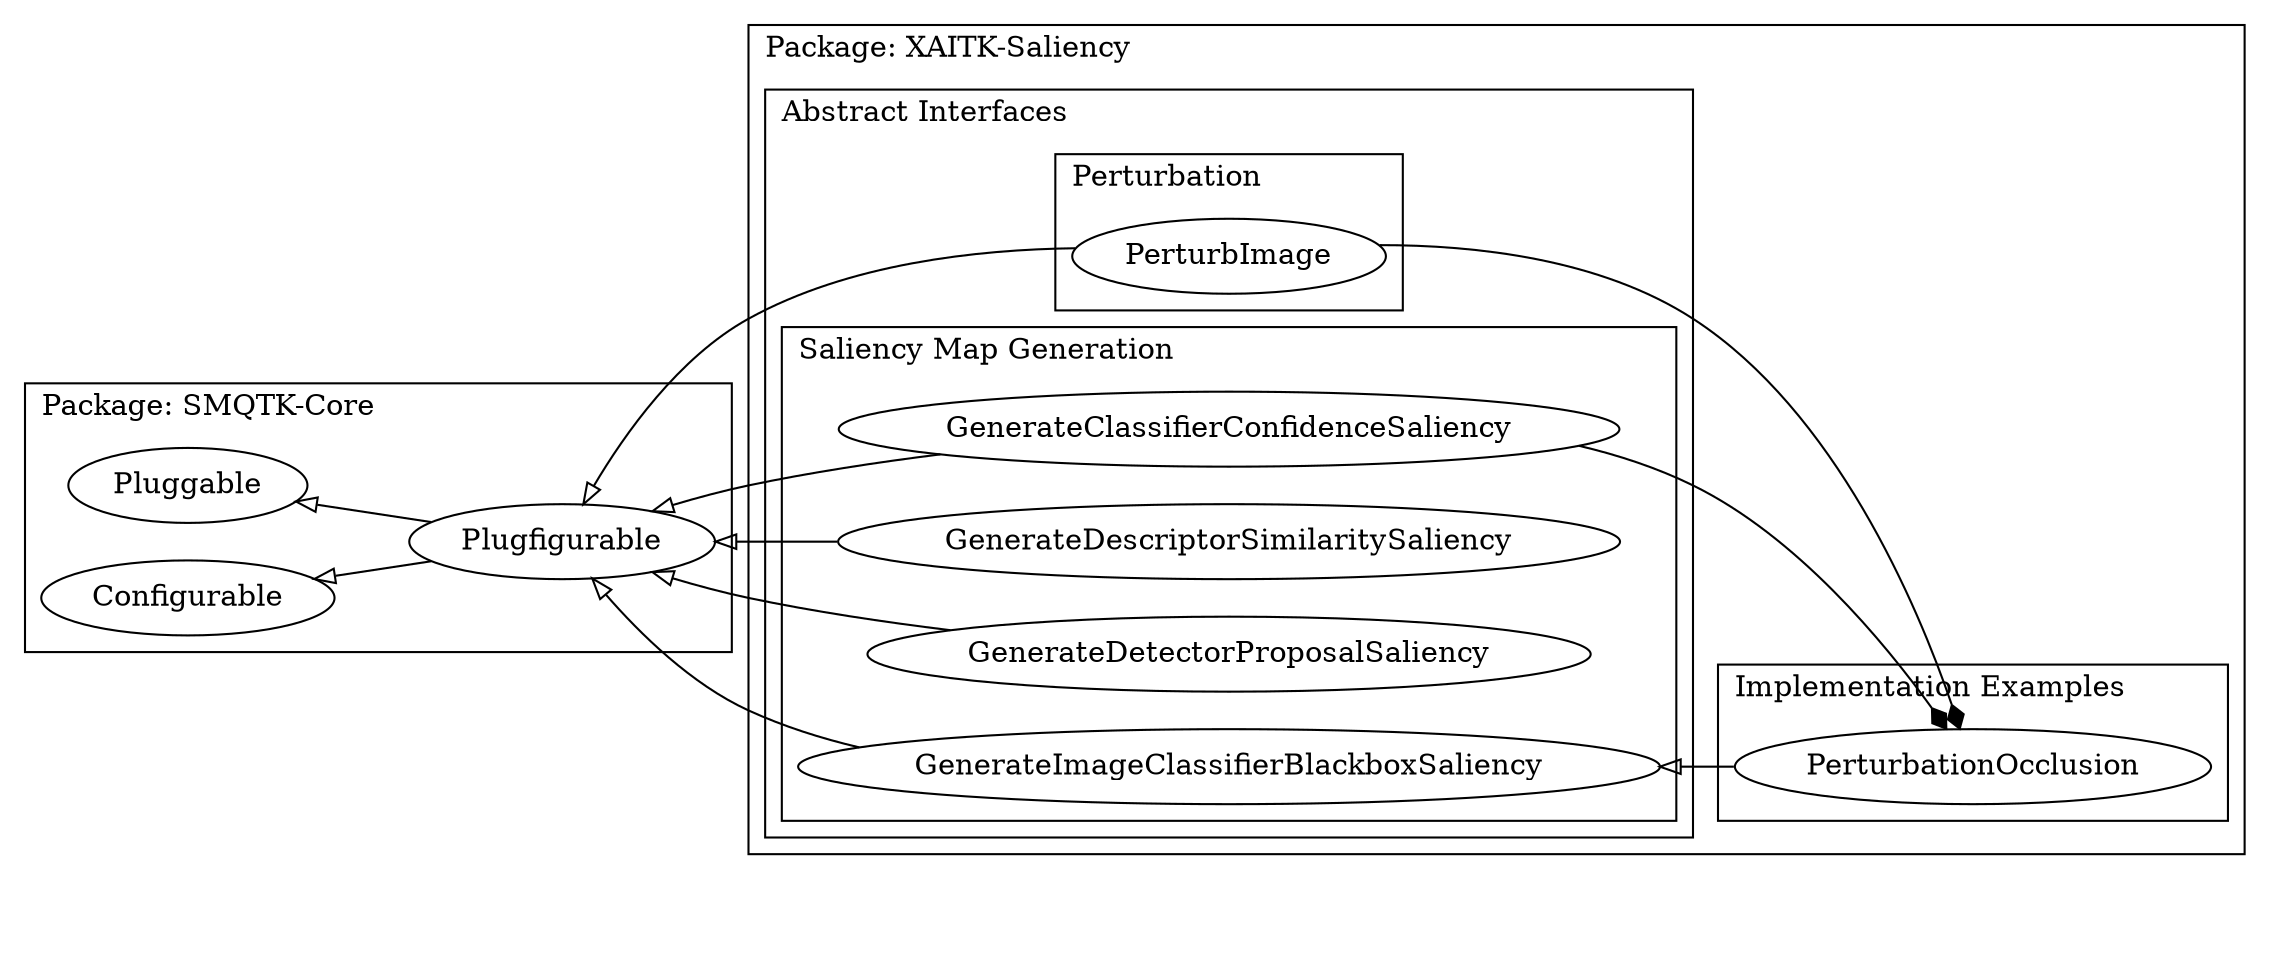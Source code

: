 //digraph iqr_saliency {
//
//labeljust=left;
//
//// Inheritence
//edge [style=solid; dir=back; arrowtail=empty];
//Pluggable -> Plugfigurable;
//Configurable -> Plugfigurable;
//Plugfigurable -> IqrSaliencyGen;
//Plugfigurable -> DescriptorSaliencyGen;
//Plugfigurable -> ClassifierSaliencyGen;
//IqrSaliencyGen -> DescriptorBased;
//IqrSaliencyGen -> ClassifierBased;
//DescriptorSaliencyGen -> DSGimpl;
//ClassifierSaliencyGen -> CSGimpl;
//DSGimpl [label="..."];
//CSGimpl [label="..."];
//
//// Encapsulation
//edge [style=dashed; label="encapsulates"; dir=back, arrowtail="diamond"];
//DescriptorBased -> DescriptorSaliencyGen;
//ClassifierBased -> ClassifierSaliencyGen;
//
//subgraph "cluster smqtk" {
//  label="SMQTK-Core";
//  Pluggable; Configurable;
//  Plugfigurable;
//}
//subgraph "cluster_xaitk" {
//  label="XAITK-Saliency"
//	subgraph "cluster interfaces" {
//    label="Interfaces";
//	  IqrSaliencyGen; DescriptorSaliencyGen; ClassifierSaliencyGen;
//	}
//	subgraph "cluster impls" {
//    label="Implementations";
//  	DescriptorBased; ClassifierBased; DSGimpl; CSGimpl;
//	}
//}
//
//}

digraph api_v0_3 {

// Options
//size="12,4"; ratio=fill;
labeljust=left;
rankdir=LR;
newrank=true;  // Required to not "unbox" things out of subclusters.

// Gridding -- Used to vertically align nodes to separate clusters as desired.
node [style=invis]
edge [style=invis]
A -> B -> C -> D;

// Interfaces
node [style=solid]
edge [style=solid; dir=back; arrowtail=empty];
Pluggable -> Plugfigurable;
Configurable -> Plugfigurable;
Plugfigurable -> PerturbImage;
Plugfigurable -> GenerateClassifierConfidenceSaliency;
Plugfigurable -> GenerateDescriptorSimilaritySaliency;
Plugfigurable -> GenerateDetectorProposalSaliency;
Plugfigurable -> GenerateImageClassifierBlackboxSaliency;

subgraph cluster_smqtk {
  label="Package: SMQTK-Core";
  Pluggable; Configurable; Plugfigurable;
}
subgraph cluster_xaitk_saliency {
  label="Package: XAITK-Saliency";
  subgraph cluster_interfaces {
    label="Abstract Interfaces";
    subgraph cluster_perturb {
      label="Perturbation";
      PerturbImage;
    }
    subgraph cluster_saliency_generation {
      label="Saliency Map Generation";
      GenerateClassifierConfidenceSaliency;
      GenerateDescriptorSimilaritySaliency;
      GenerateDetectorProposalSaliency;
      GenerateImageClassifierBlackboxSaliency;
    }
  }
  subgraph cluster_impls {
    label="Implementation Examples";
    PerturbationOcclusion;
    GenerateImageClassifierBlackboxSaliency -> PerturbationOcclusion;
    PerturbationOcclusion -> PerturbImage [arrowtail=diamond, constraint=false];
    PerturbationOcclusion -> GenerateClassifierConfidenceSaliency [arrowtail=diamond, constraint=false];
  }
}

// Gridding pt. 2
{ rank=same; A; Pluggable; Configurable; }
{ rank=same; B; Plugfigurable; }
{ rank=same; C; PerturbImage;
                GenerateClassifierConfidenceSaliency;
                GenerateDescriptorSimilaritySaliency;
                GenerateDetectorProposalSaliency; }
{ rank=same; D; PerturbationOcclusion; }

}

// dot concept.dot -Tpng -o concept.png
//
// inotifywait -e close_write -m . |
//   while read -r directory events filename
//   do
//     if [[ "$filename" = "concept.dot" ]]
//     then
//       echo "Regenerating PNG"
//       dot concept.dot -Tpng -o concept.png
//     fi
//   done;
